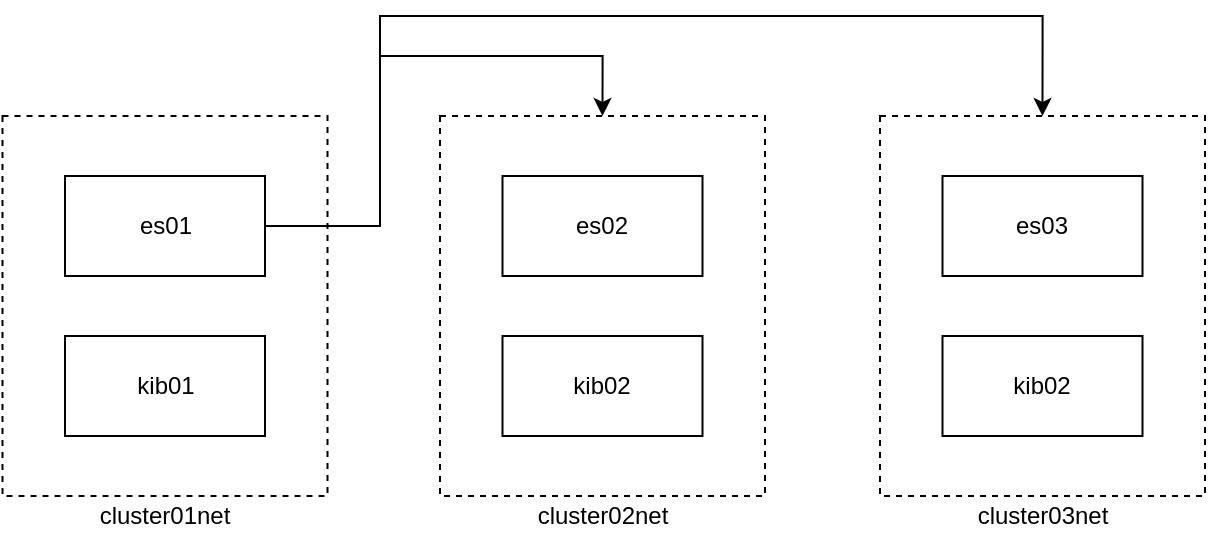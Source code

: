 <mxfile>
    <diagram id="odVh5WRETYRERjacGS7j" name="Page-1">
        <mxGraphModel dx="858" dy="499" grid="1" gridSize="10" guides="1" tooltips="1" connect="1" arrows="1" fold="1" page="1" pageScale="1" pageWidth="850" pageHeight="1100" math="0" shadow="0">
            <root>
                <mxCell id="0"/>
                <mxCell id="1" parent="0"/>
                <mxCell id="8" value="" style="rounded=0;whiteSpace=wrap;html=1;fillColor=none;dashed=1;" parent="1" vertex="1">
                    <mxGeometry x="161.25" y="290" width="162.5" height="190" as="geometry"/>
                </mxCell>
                <mxCell id="14" style="edgeStyle=orthogonalEdgeStyle;html=1;entryX=0.5;entryY=0;entryDx=0;entryDy=0;rounded=0;" edge="1" parent="1" source="2" target="10">
                    <mxGeometry relative="1" as="geometry">
                        <Array as="points">
                            <mxPoint x="350" y="345"/>
                            <mxPoint x="350" y="260"/>
                            <mxPoint x="461" y="260"/>
                        </Array>
                    </mxGeometry>
                </mxCell>
                <mxCell id="15" style="edgeStyle=orthogonalEdgeStyle;rounded=0;html=1;exitX=1;exitY=0.5;exitDx=0;exitDy=0;entryX=0.5;entryY=0;entryDx=0;entryDy=0;" edge="1" parent="1" source="2" target="12">
                    <mxGeometry relative="1" as="geometry">
                        <Array as="points">
                            <mxPoint x="350" y="345"/>
                            <mxPoint x="350" y="240"/>
                            <mxPoint x="681" y="240"/>
                        </Array>
                    </mxGeometry>
                </mxCell>
                <mxCell id="2" value="es01" style="rounded=0;whiteSpace=wrap;html=1;" parent="1" vertex="1">
                    <mxGeometry x="192.5" y="320" width="100" height="50" as="geometry"/>
                </mxCell>
                <mxCell id="3" value="es02" style="rounded=0;whiteSpace=wrap;html=1;" parent="1" vertex="1">
                    <mxGeometry x="411.25" y="320" width="100" height="50" as="geometry"/>
                </mxCell>
                <mxCell id="4" value="es03" style="rounded=0;whiteSpace=wrap;html=1;" parent="1" vertex="1">
                    <mxGeometry x="631.25" y="320" width="100" height="50" as="geometry"/>
                </mxCell>
                <mxCell id="5" value="kib01" style="rounded=0;whiteSpace=wrap;html=1;" parent="1" vertex="1">
                    <mxGeometry x="192.5" y="400" width="100" height="50" as="geometry"/>
                </mxCell>
                <mxCell id="6" value="kib02" style="rounded=0;whiteSpace=wrap;html=1;" parent="1" vertex="1">
                    <mxGeometry x="411.25" y="400" width="100" height="50" as="geometry"/>
                </mxCell>
                <mxCell id="7" value="kib02" style="rounded=0;whiteSpace=wrap;html=1;" parent="1" vertex="1">
                    <mxGeometry x="631.25" y="400" width="100" height="50" as="geometry"/>
                </mxCell>
                <mxCell id="9" value="cluster01net" style="text;html=1;strokeColor=none;fillColor=none;align=center;verticalAlign=middle;whiteSpace=wrap;rounded=0;dashed=1;" parent="1" vertex="1">
                    <mxGeometry x="205" y="480" width="75" height="20" as="geometry"/>
                </mxCell>
                <mxCell id="10" value="" style="rounded=0;whiteSpace=wrap;html=1;fillColor=none;dashed=1;" vertex="1" parent="1">
                    <mxGeometry x="380" y="290" width="162.5" height="190" as="geometry"/>
                </mxCell>
                <mxCell id="12" value="" style="rounded=0;whiteSpace=wrap;html=1;fillColor=none;dashed=1;" vertex="1" parent="1">
                    <mxGeometry x="600" y="290" width="162.5" height="190" as="geometry"/>
                </mxCell>
                <mxCell id="11" value="cluster02net" style="text;html=1;strokeColor=none;fillColor=none;align=center;verticalAlign=middle;whiteSpace=wrap;rounded=0;dashed=1;" vertex="1" parent="1">
                    <mxGeometry x="423.75" y="480" width="75" height="20" as="geometry"/>
                </mxCell>
                <mxCell id="13" value="cluster03net" style="text;html=1;strokeColor=none;fillColor=none;align=center;verticalAlign=middle;whiteSpace=wrap;rounded=0;dashed=1;" vertex="1" parent="1">
                    <mxGeometry x="643.75" y="480" width="75" height="20" as="geometry"/>
                </mxCell>
            </root>
        </mxGraphModel>
    </diagram>
</mxfile>